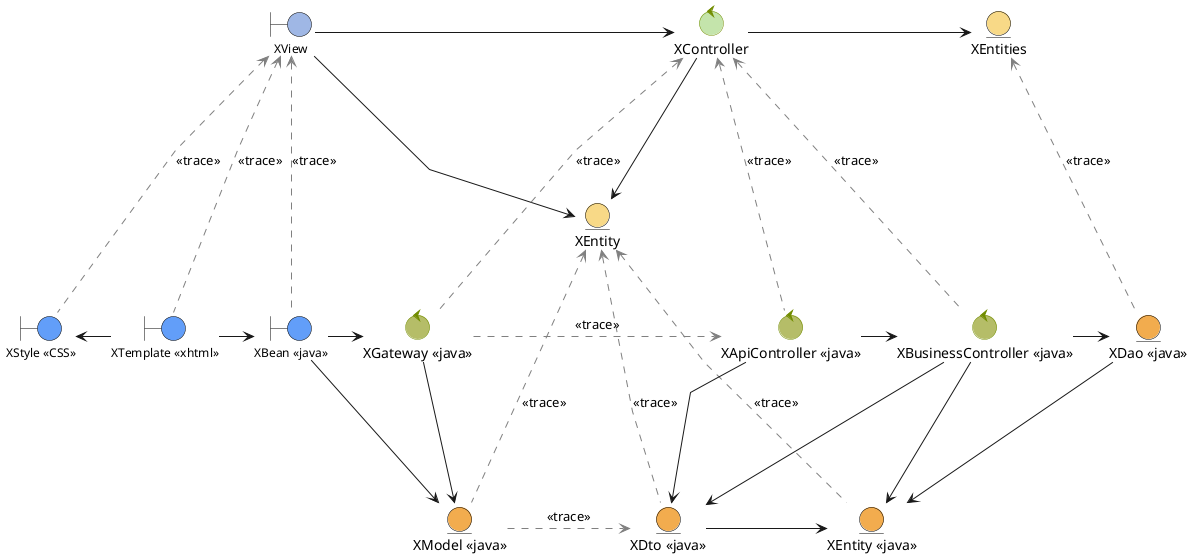 @startuml
skinparam {
    BoundaryBackgroundColor #629EF9
    BoundaryBorderColor black
    BoundaryFontSize 12
    BoundarySize 10
    ControlBackgroundColor #b5bd68
    ControlBorderColor #718c00
    EntityBackgroundColor #F2AC4E
    EntityBorderColor black
}

skinparam linetype polyline

boundary XView #9FB7E5
control XController #C4E4AB
entity XEntity #F8D987
entity XEntities #F8D987
boundary XStyle as "XStyle <<CSS>>"
boundary XTemplate as "XTemplate <<xhtml>>"
boundary XBean as "XBean <<java>>"
control XApiController as "XApiController <<java>>"
control XBusinessController as "XBusinessController <<java>>"
control XGateway as "XGateway <<java>>"
entity XDao as "XDao <<java>>"
entity XDto as "XModel <<java>>"
entity XDto2 as "XDto <<java>>"
entity XModel as "XEntity <<java>>"

XView -right-> XController
XController -right-> XEntity
XController -right-> XEntities
XView -down-> XEntity

XTemplate ...[#Gray]up.> XView : <<trace>>
XStyle ...[#Gray]up.> XView : <<trace>>
XBean ...[#Gray]up.> XView : <<trace>>
XGateway ...[#Gray]up.> XController : <<trace>>
XDto ...[#Gray]up.> XEntity : <<trace>>
XApiController ...[#Gray]up.> XController : <<trace>>
XBusinessController ...[#Gray]up.> XController : <<trace>>
XDto2 ...[#Gray]up.> XEntity : <<trace>>
XModel ...[#Gray]up.> XEntity : <<trace>>
XDao ...[#Gray]up.> XEntities : <<trace>>

XTemplate -right-> XBean
XTemplate -left-> XStyle
XBean --> XDto
XBean -right-> XGateway
XDto .[#Gray]right.> XDto2 : <<trace>>

XGateway .[#Gray]right.> XApiController : <<trace>>
XApiController -right-> XBusinessController
XGateway --down-> XDto
XApiController --down-> XDto2
XBusinessController --down-> XModel
XBusinessController -right-> XDao
XBusinessController -right-> XDto2
XDto2 -right-> XModel
XDao -right-> XModel

@enduml

